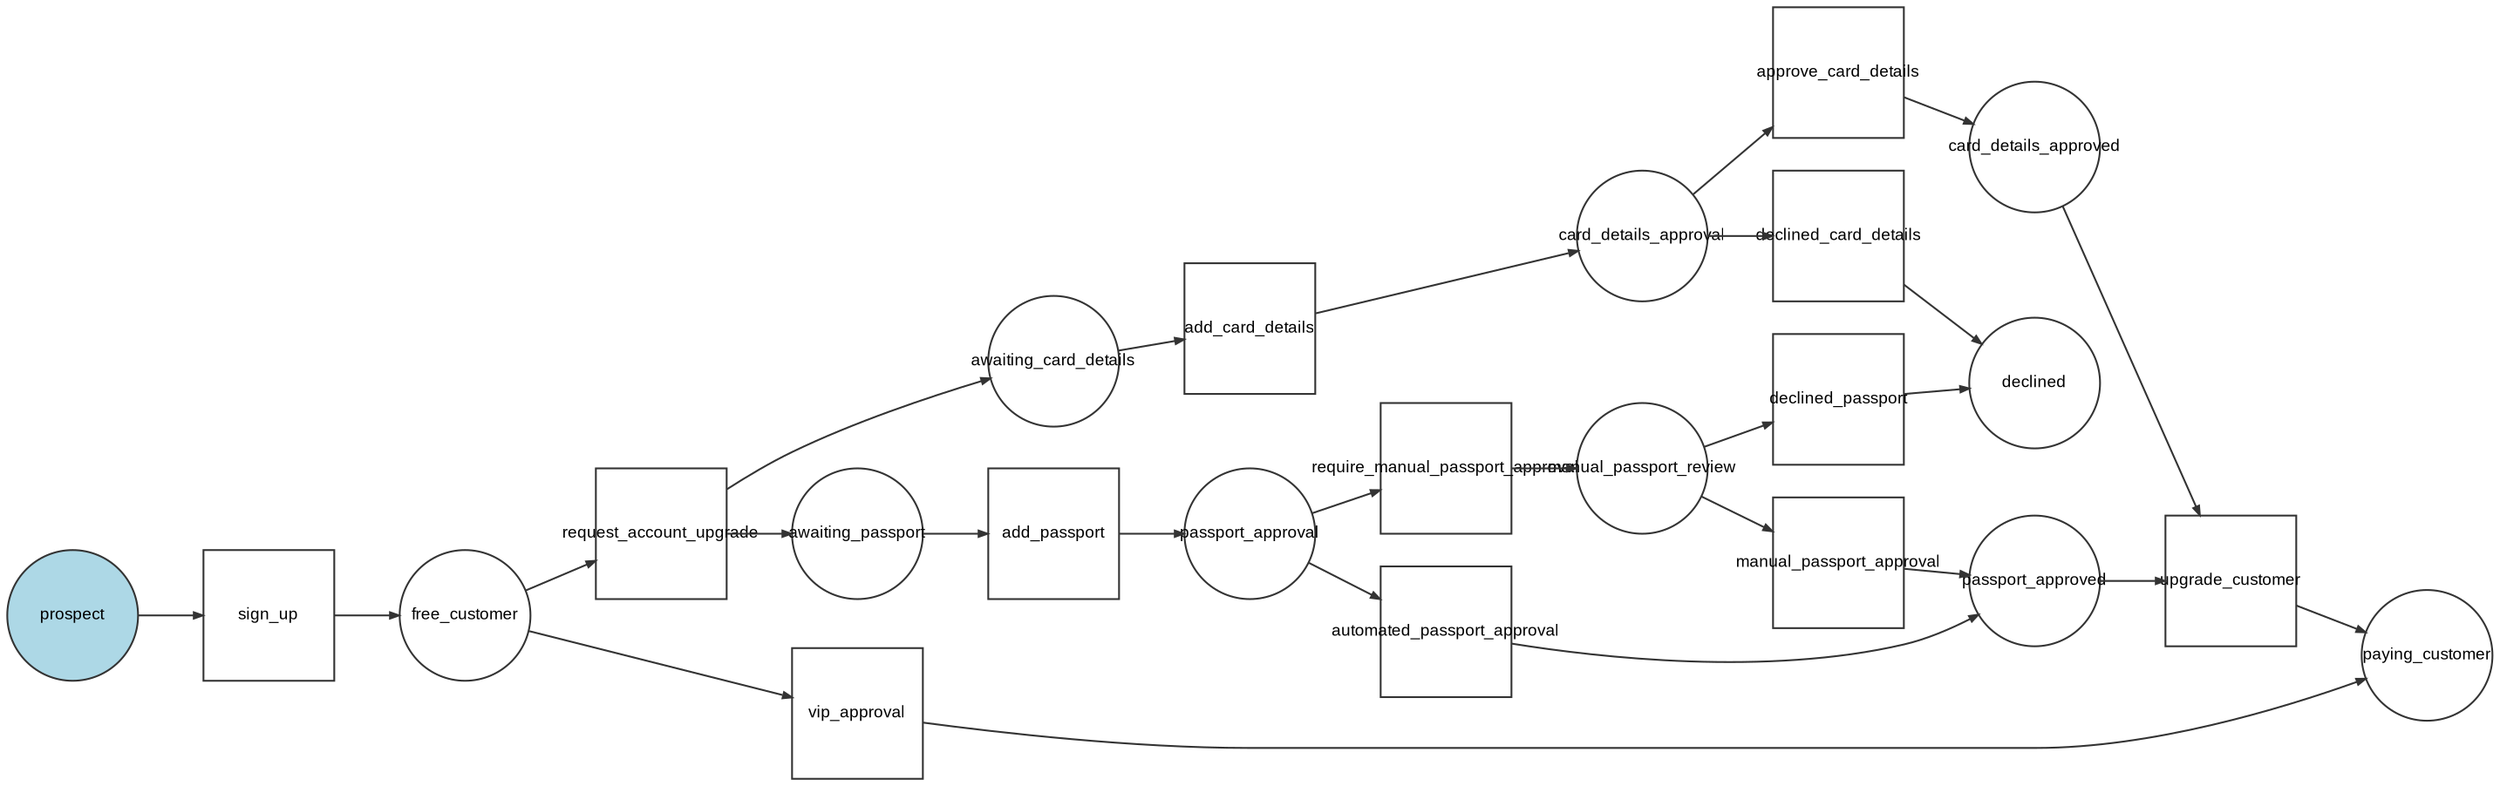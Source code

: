 digraph workflow {
  ratio="compress" rankdir="LR"
  node [fontsize="9" fontname="Arial" color="#333333" fillcolor="lightblue" fixedsize="1" width="1"];
  edge [fontsize="9" fontname="Arial" color="#333333" arrowhead="normal" arrowsize="0.5"];

  place_prospect [label="prospect", shape=circle, style="filled"];
  place_free_customer [label="free_customer", shape=circle];
  place_awaiting_passport [label="awaiting_passport", shape=circle];
  place_awaiting_card_details [label="awaiting_card_details", shape=circle];
  place_card_details_approval [label="card_details_approval", shape=circle];
  place_card_details_approved [label="card_details_approved", shape=circle];
  place_passport_approval [label="passport_approval", shape=circle];
  place_passport_approved [label="passport_approved", shape=circle];
  place_manual_passport_review [label="manual_passport_review", shape=circle];
  place_declined [label="declined", shape=circle];
  place_paying_customer [label="paying_customer", shape=circle];
  transition_sign_up [label="sign_up", shape=box, shape="box", regular="1"];
  transition_request_account_upgrade [label="request_account_upgrade", shape=box, shape="box", regular="1"];
  transition_add_passport [label="add_passport", shape=box, shape="box", regular="1"];
  transition_require_manual_passport_approval [label="require_manual_passport_approval", shape=box, shape="box", regular="1"];
  transition_automated_passport_approval [label="automated_passport_approval", shape=box, shape="box", regular="1"];
  transition_manual_passport_approval [label="manual_passport_approval", shape=box, shape="box", regular="1"];
  transition_declined_passport [label="declined_passport", shape=box, shape="box", regular="1"];
  transition_add_card_details [label="add_card_details", shape=box, shape="box", regular="1"];
  transition_declined_card_details [label="declined_card_details", shape=box, shape="box", regular="1"];
  transition_approve_card_details [label="approve_card_details", shape=box, shape="box", regular="1"];
  transition_upgrade_customer [label="upgrade_customer", shape=box, shape="box", regular="1"];
  transition_vip_approval [label="vip_approval", shape=box, shape="box", regular="1"];
  place_prospect -> transition_sign_up [style="solid"];
  transition_sign_up -> place_free_customer [style="solid"];
  place_free_customer -> transition_request_account_upgrade [style="solid"];
  transition_request_account_upgrade -> place_awaiting_passport [style="solid"];
  transition_request_account_upgrade -> place_awaiting_card_details [style="solid"];
  place_awaiting_passport -> transition_add_passport [style="solid"];
  transition_add_passport -> place_passport_approval [style="solid"];
  place_passport_approval -> transition_require_manual_passport_approval [style="solid"];
  transition_require_manual_passport_approval -> place_manual_passport_review [style="solid"];
  place_passport_approval -> transition_automated_passport_approval [style="solid"];
  transition_automated_passport_approval -> place_passport_approved [style="solid"];
  place_manual_passport_review -> transition_manual_passport_approval [style="solid"];
  transition_manual_passport_approval -> place_passport_approved [style="solid"];
  place_manual_passport_review -> transition_declined_passport [style="solid"];
  transition_declined_passport -> place_declined [style="solid"];
  place_awaiting_card_details -> transition_add_card_details [style="solid"];
  transition_add_card_details -> place_card_details_approval [style="solid"];
  place_card_details_approval -> transition_declined_card_details [style="solid"];
  transition_declined_card_details -> place_declined [style="solid"];
  place_card_details_approval -> transition_approve_card_details [style="solid"];
  transition_approve_card_details -> place_card_details_approved [style="solid"];
  place_passport_approved -> transition_upgrade_customer [style="solid"];
  place_card_details_approved -> transition_upgrade_customer [style="solid"];
  transition_upgrade_customer -> place_paying_customer [style="solid"];
  place_free_customer -> transition_vip_approval [style="solid"];
  transition_vip_approval -> place_paying_customer [style="solid"];
}

